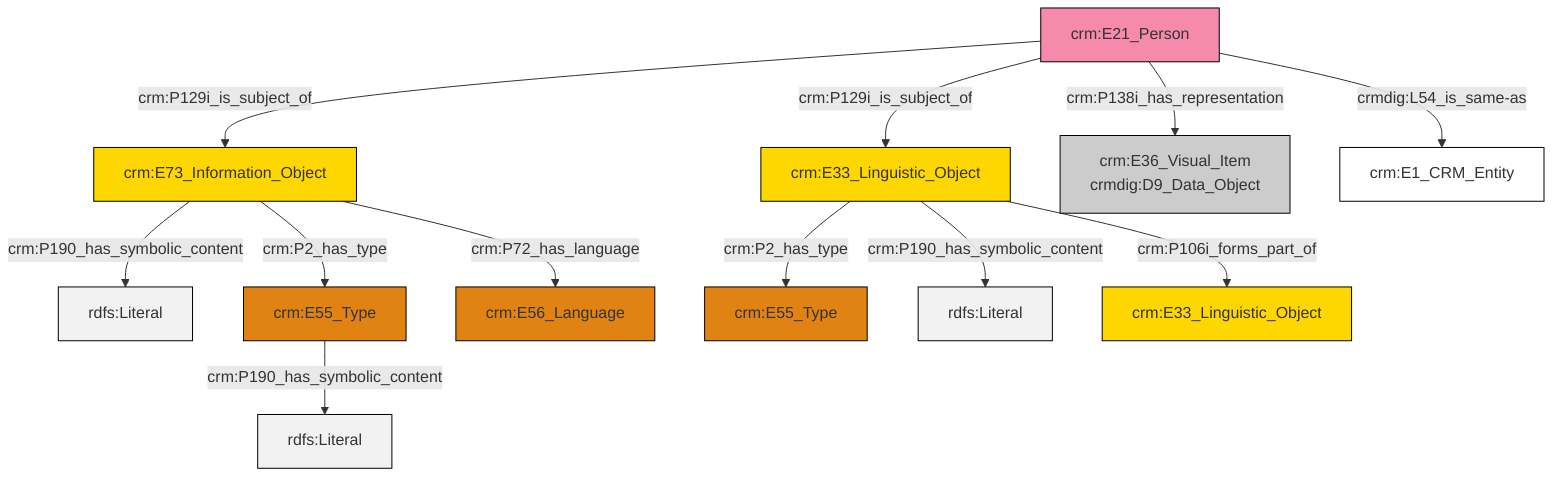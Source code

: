 graph TD
classDef Literal fill:#f2f2f2,stroke:#000000;
classDef CRM_Entity fill:#FFFFFF,stroke:#000000;
classDef Temporal_Entity fill:#00C9E6, stroke:#000000;
classDef Type fill:#E18312, stroke:#000000;
classDef Time-Span fill:#2C9C91, stroke:#000000;
classDef Appellation fill:#FFEB7F, stroke:#000000;
classDef Place fill:#008836, stroke:#000000;
classDef Persistent_Item fill:#B266B2, stroke:#000000;
classDef Conceptual_Object fill:#FFD700, stroke:#000000;
classDef Physical_Thing fill:#D2B48C, stroke:#000000;
classDef Actor fill:#f58aad, stroke:#000000;
classDef PC_Classes fill:#4ce600, stroke:#000000;
classDef Multi fill:#cccccc,stroke:#000000;

3["crm:E21_Person"]:::Actor -->|crm:P129i_is_subject_of| 4["crm:E73_Information_Object"]:::Conceptual_Object
3["crm:E21_Person"]:::Actor -->|crm:P129i_is_subject_of| 7["crm:E33_Linguistic_Object"]:::Conceptual_Object
4["crm:E73_Information_Object"]:::Conceptual_Object -->|crm:P190_has_symbolic_content| 8[rdfs:Literal]:::Literal
3["crm:E21_Person"]:::Actor -->|crm:P138i_has_representation| 0["crm:E36_Visual_Item<br>crmdig:D9_Data_Object"]:::Multi
4["crm:E73_Information_Object"]:::Conceptual_Object -->|crm:P2_has_type| 14["crm:E55_Type"]:::Type
4["crm:E73_Information_Object"]:::Conceptual_Object -->|crm:P72_has_language| 15["crm:E56_Language"]:::Type
7["crm:E33_Linguistic_Object"]:::Conceptual_Object -->|crm:P2_has_type| 5["crm:E55_Type"]:::Type
7["crm:E33_Linguistic_Object"]:::Conceptual_Object -->|crm:P190_has_symbolic_content| 21[rdfs:Literal]:::Literal
3["crm:E21_Person"]:::Actor -->|crmdig:L54_is_same-as| 9["crm:E1_CRM_Entity"]:::CRM_Entity
7["crm:E33_Linguistic_Object"]:::Conceptual_Object -->|crm:P106i_forms_part_of| 11["crm:E33_Linguistic_Object"]:::Conceptual_Object
14["crm:E55_Type"]:::Type -->|crm:P190_has_symbolic_content| 22[rdfs:Literal]:::Literal